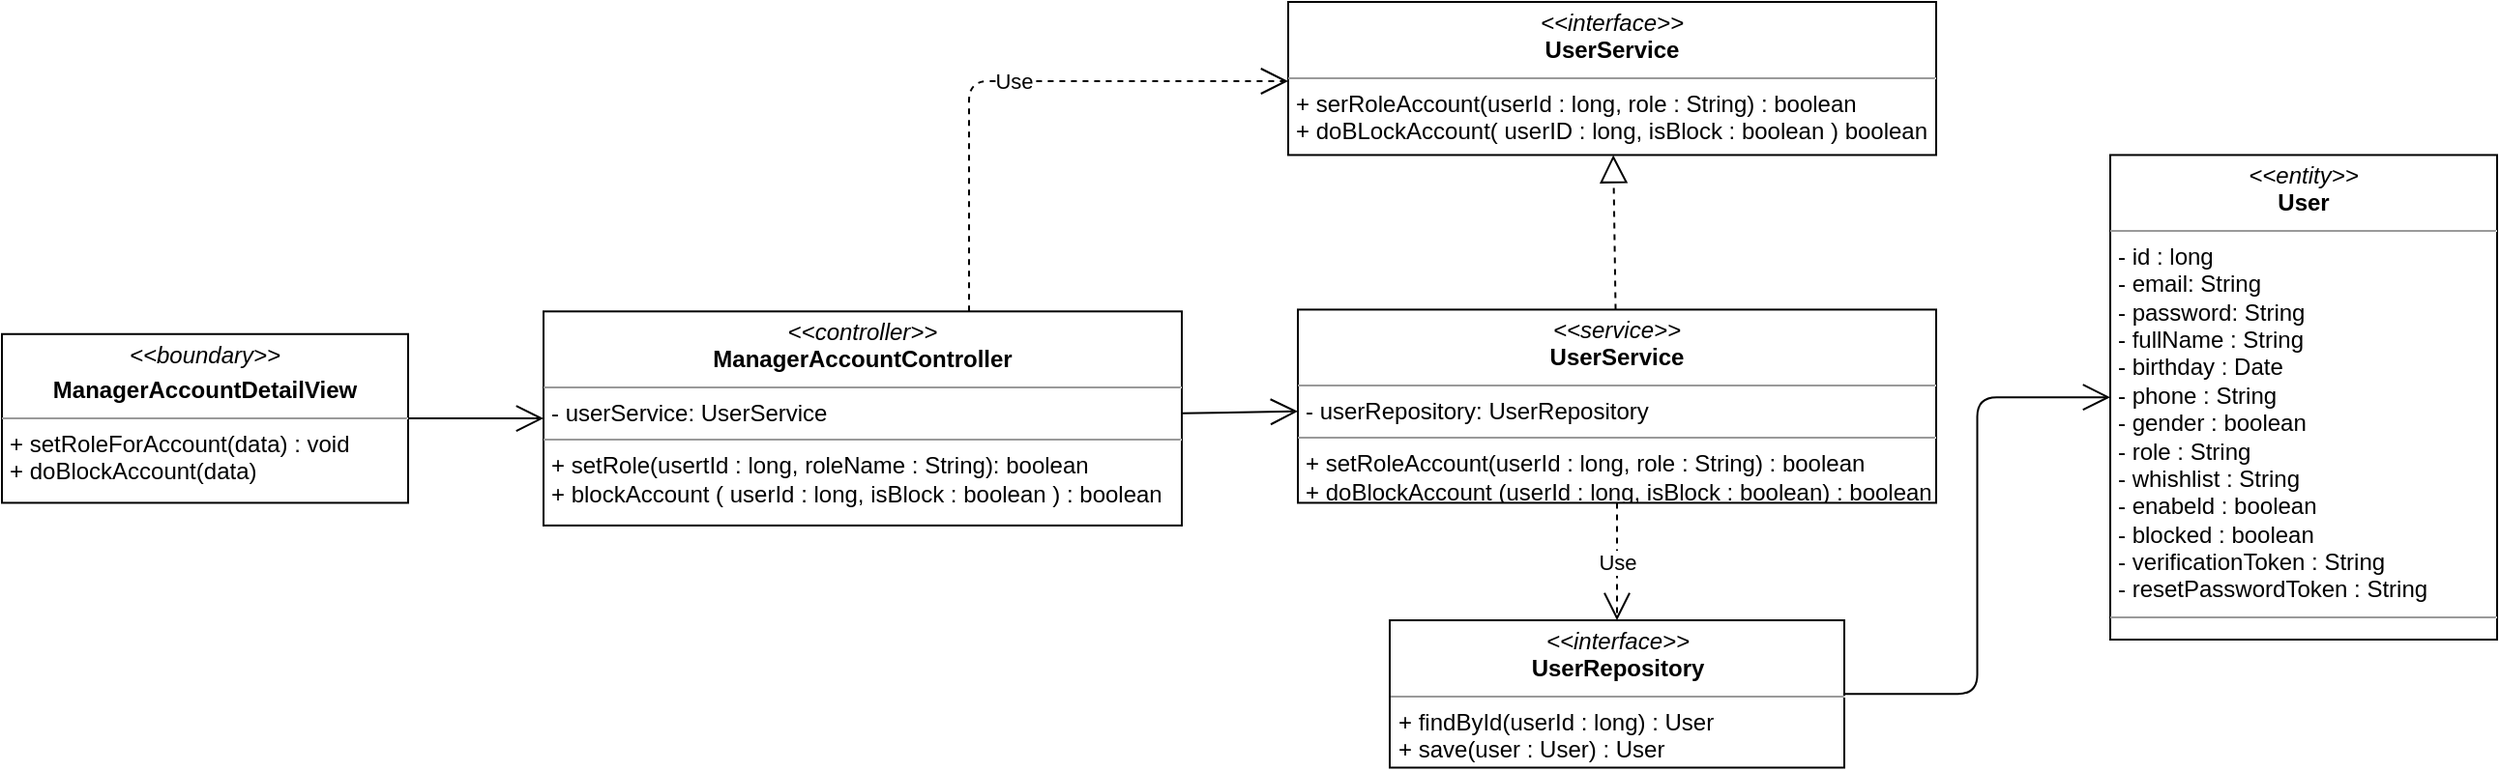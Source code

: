 <mxfile version="14.6.13" type="device"><diagram id="6TMBwP4FSSuG134VEI0d" name="Page-1"><mxGraphModel dx="1935" dy="1594" grid="1" gridSize="10" guides="1" tooltips="1" connect="1" arrows="1" fold="1" page="1" pageScale="1" pageWidth="827" pageHeight="1169" math="0" shadow="0"><root><mxCell id="0"/><mxCell id="1" parent="0"/><mxCell id="LjGGSB5rnAWJNLF6Y--f-1" value="&lt;p style=&quot;margin: 0px ; margin-top: 4px ; text-align: center&quot;&gt;&lt;i&gt;&amp;lt;&amp;lt;boundary&amp;gt;&amp;gt;&lt;/i&gt;&lt;/p&gt;&lt;p style=&quot;margin: 0px ; margin-top: 4px ; text-align: center&quot;&gt;&lt;b&gt;ManagerAccountDetailView&lt;/b&gt;&lt;/p&gt;&lt;hr size=&quot;1&quot;&gt;&lt;p style=&quot;margin: 0px ; margin-left: 4px&quot;&gt;&lt;span&gt;+ setRoleForAccount(data) : void&lt;/span&gt;&lt;br&gt;&lt;/p&gt;&lt;p style=&quot;margin: 0px ; margin-left: 4px&quot;&gt;&lt;span&gt;+ doBlockAccount(data)&lt;/span&gt;&lt;/p&gt;" style="verticalAlign=top;align=left;overflow=fill;fontSize=12;fontFamily=Helvetica;html=1;" vertex="1" parent="1"><mxGeometry x="-20" y="121.88" width="210" height="87.34" as="geometry"/></mxCell><mxCell id="LjGGSB5rnAWJNLF6Y--f-2" value="" style="endArrow=open;endFill=1;endSize=12;html=1;entryX=0;entryY=0.5;entryDx=0;entryDy=0;exitX=1;exitY=0.5;exitDx=0;exitDy=0;" edge="1" parent="1" source="LjGGSB5rnAWJNLF6Y--f-1" target="LjGGSB5rnAWJNLF6Y--f-7"><mxGeometry width="160" relative="1" as="geometry"><mxPoint x="331" y="160" as="sourcePoint"/><mxPoint x="350" y="158.67" as="targetPoint"/></mxGeometry></mxCell><mxCell id="LjGGSB5rnAWJNLF6Y--f-3" value="" style="endArrow=open;endFill=1;endSize=12;html=1;entryX=0;entryY=0.5;entryDx=0;entryDy=0;exitX=1;exitY=0.5;exitDx=0;exitDy=0;edgeStyle=orthogonalEdgeStyle;" edge="1" parent="1" source="LjGGSB5rnAWJNLF6Y--f-5" target="LjGGSB5rnAWJNLF6Y--f-4"><mxGeometry width="160" relative="1" as="geometry"><mxPoint x="920" y="159" as="sourcePoint"/><mxPoint x="941" y="158" as="targetPoint"/></mxGeometry></mxCell><mxCell id="LjGGSB5rnAWJNLF6Y--f-4" value="&lt;p style=&quot;margin: 0px ; margin-top: 4px ; text-align: center&quot;&gt;&lt;i&gt;&amp;lt;&amp;lt;entity&amp;gt;&amp;gt;&lt;/i&gt;&lt;br&gt;&lt;b&gt;User&lt;/b&gt;&lt;/p&gt;&lt;hr size=&quot;1&quot;&gt;&lt;p style=&quot;margin: 0px ; margin-left: 4px&quot;&gt;- id : long&lt;/p&gt;&lt;p style=&quot;margin: 0px ; margin-left: 4px&quot;&gt;- email: String&lt;br&gt;- password: String&lt;/p&gt;&lt;p style=&quot;margin: 0px ; margin-left: 4px&quot;&gt;- fullName : String&lt;/p&gt;&lt;p style=&quot;margin: 0px ; margin-left: 4px&quot;&gt;- birthday : Date&lt;/p&gt;&lt;p style=&quot;margin: 0px ; margin-left: 4px&quot;&gt;- phone : String&lt;/p&gt;&lt;p style=&quot;margin: 0px ; margin-left: 4px&quot;&gt;- gender : boolean&lt;/p&gt;&lt;p style=&quot;margin: 0px ; margin-left: 4px&quot;&gt;- role : String&lt;/p&gt;&lt;p style=&quot;margin: 0px ; margin-left: 4px&quot;&gt;- whishlist : String&lt;/p&gt;&lt;p style=&quot;margin: 0px ; margin-left: 4px&quot;&gt;- enabeld : boolean&lt;/p&gt;&lt;p style=&quot;margin: 0px ; margin-left: 4px&quot;&gt;- blocked : boolean&lt;/p&gt;&lt;p style=&quot;margin: 0px ; margin-left: 4px&quot;&gt;- verificationToken : String&lt;/p&gt;&lt;p style=&quot;margin: 0px ; margin-left: 4px&quot;&gt;- resetPasswordToken : String&lt;/p&gt;&lt;hr size=&quot;1&quot;&gt;&lt;p style=&quot;margin: 0px ; margin-left: 4px&quot;&gt;&lt;br&gt;&lt;/p&gt;" style="verticalAlign=top;align=left;overflow=fill;fontSize=12;fontFamily=Helvetica;html=1;" vertex="1" parent="1"><mxGeometry x="1070" y="29.22" width="200" height="250.78" as="geometry"/></mxCell><mxCell id="LjGGSB5rnAWJNLF6Y--f-5" value="&lt;p style=&quot;margin: 0px ; margin-top: 4px ; text-align: center&quot;&gt;&lt;i&gt;&amp;lt;&amp;lt;interface&amp;gt;&amp;gt;&lt;/i&gt;&lt;br&gt;&lt;b&gt;UserRepository&lt;/b&gt;&lt;/p&gt;&lt;hr size=&quot;1&quot;&gt;&lt;p style=&quot;margin: 0px ; margin-left: 4px&quot;&gt;+ findById(userId : long) : User&lt;/p&gt;&lt;p style=&quot;margin: 0px ; margin-left: 4px&quot;&gt;+ save(user : User) : User&lt;/p&gt;" style="verticalAlign=top;align=left;overflow=fill;fontSize=12;fontFamily=Helvetica;html=1;" vertex="1" parent="1"><mxGeometry x="697.5" y="270" width="235" height="76.25" as="geometry"/></mxCell><mxCell id="LjGGSB5rnAWJNLF6Y--f-6" value="&lt;p style=&quot;margin: 0px ; margin-top: 4px ; text-align: center&quot;&gt;&lt;i&gt;&amp;lt;&amp;lt;interface&amp;gt;&amp;gt;&lt;/i&gt;&lt;br&gt;&lt;b&gt;UserService&lt;/b&gt;&lt;/p&gt;&lt;hr size=&quot;1&quot;&gt;&lt;p style=&quot;margin: 0px ; margin-left: 4px&quot;&gt;+ serRoleAccount(userId : long, role : String) : boolean&lt;/p&gt;&lt;p style=&quot;margin: 0px ; margin-left: 4px&quot;&gt;+ doBLockAccount( userID : long, isBlock : boolean ) boolean&lt;/p&gt;" style="verticalAlign=top;align=left;overflow=fill;fontSize=12;fontFamily=Helvetica;html=1;" vertex="1" parent="1"><mxGeometry x="645" y="-50" width="335" height="79.22" as="geometry"/></mxCell><mxCell id="LjGGSB5rnAWJNLF6Y--f-7" value="&lt;p style=&quot;margin: 0px ; margin-top: 4px ; text-align: center&quot;&gt;&lt;i&gt;&amp;lt;&amp;lt;controller&amp;gt;&amp;gt;&lt;/i&gt;&lt;br&gt;&lt;b&gt;ManagerAccountController&lt;/b&gt;&lt;br&gt;&lt;/p&gt;&lt;hr size=&quot;1&quot;&gt;&lt;p style=&quot;margin: 0px ; margin-left: 4px&quot;&gt;- userService: UserService&lt;br&gt;&lt;/p&gt;&lt;hr size=&quot;1&quot;&gt;&lt;p style=&quot;margin: 0px ; margin-left: 4px&quot;&gt;+ setRole(usertId : long, roleName : String): boolean&lt;br&gt;&lt;/p&gt;&lt;p style=&quot;margin: 0px ; margin-left: 4px&quot;&gt;+ blockAccount ( userId : long, isBlock : boolean ) : boolean&lt;/p&gt;" style="verticalAlign=top;align=left;overflow=fill;fontSize=12;fontFamily=Helvetica;html=1;" vertex="1" parent="1"><mxGeometry x="260" y="110.16" width="330" height="110.78" as="geometry"/></mxCell><mxCell id="LjGGSB5rnAWJNLF6Y--f-8" value="&lt;p style=&quot;margin: 0px ; margin-top: 4px ; text-align: center&quot;&gt;&lt;i&gt;&amp;lt;&amp;lt;service&amp;gt;&amp;gt;&lt;/i&gt;&lt;br&gt;&lt;b&gt;UserService&lt;/b&gt;&lt;/p&gt;&lt;hr size=&quot;1&quot;&gt;&lt;p style=&quot;margin: 0px ; margin-left: 4px&quot;&gt;- userRepository: UserRepository&lt;br&gt;&lt;/p&gt;&lt;hr size=&quot;1&quot;&gt;&lt;p style=&quot;margin: 0px ; margin-left: 4px&quot;&gt;+ setRoleAccount(userId : long, role : String) : boolean&lt;br&gt;&lt;/p&gt;&lt;p style=&quot;margin: 0px ; margin-left: 4px&quot;&gt;+ doBlockAccount (userId : long, isBlock : boolean) : boolean&lt;/p&gt;" style="verticalAlign=top;align=left;overflow=fill;fontSize=12;fontFamily=Helvetica;html=1;" vertex="1" parent="1"><mxGeometry x="650" y="109.22" width="330" height="100" as="geometry"/></mxCell><mxCell id="LjGGSB5rnAWJNLF6Y--f-9" value="Use" style="endArrow=open;endSize=12;dashed=1;html=1;edgeStyle=orthogonalEdgeStyle;" edge="1" parent="1" source="LjGGSB5rnAWJNLF6Y--f-7" target="LjGGSB5rnAWJNLF6Y--f-6"><mxGeometry width="160" relative="1" as="geometry"><mxPoint x="680" y="250" as="sourcePoint"/><mxPoint x="840" y="250" as="targetPoint"/><Array as="points"><mxPoint x="480" y="-9"/></Array></mxGeometry></mxCell><mxCell id="LjGGSB5rnAWJNLF6Y--f-10" value="" style="endArrow=block;dashed=1;endFill=0;endSize=12;html=1;" edge="1" parent="1" source="LjGGSB5rnAWJNLF6Y--f-8" target="LjGGSB5rnAWJNLF6Y--f-6"><mxGeometry width="160" relative="1" as="geometry"><mxPoint x="680" y="150" as="sourcePoint"/><mxPoint x="840" y="150" as="targetPoint"/></mxGeometry></mxCell><mxCell id="LjGGSB5rnAWJNLF6Y--f-11" value="Use" style="endArrow=open;endSize=12;dashed=1;html=1;" edge="1" parent="1" source="LjGGSB5rnAWJNLF6Y--f-8" target="LjGGSB5rnAWJNLF6Y--f-5"><mxGeometry width="160" relative="1" as="geometry"><mxPoint x="680" y="150" as="sourcePoint"/><mxPoint x="840" y="150" as="targetPoint"/></mxGeometry></mxCell><mxCell id="LjGGSB5rnAWJNLF6Y--f-12" value="" style="endArrow=open;endFill=1;endSize=12;html=1;" edge="1" parent="1" source="LjGGSB5rnAWJNLF6Y--f-7" target="LjGGSB5rnAWJNLF6Y--f-8"><mxGeometry width="160" relative="1" as="geometry"><mxPoint x="680" y="150" as="sourcePoint"/><mxPoint x="840" y="150" as="targetPoint"/></mxGeometry></mxCell></root></mxGraphModel></diagram></mxfile>